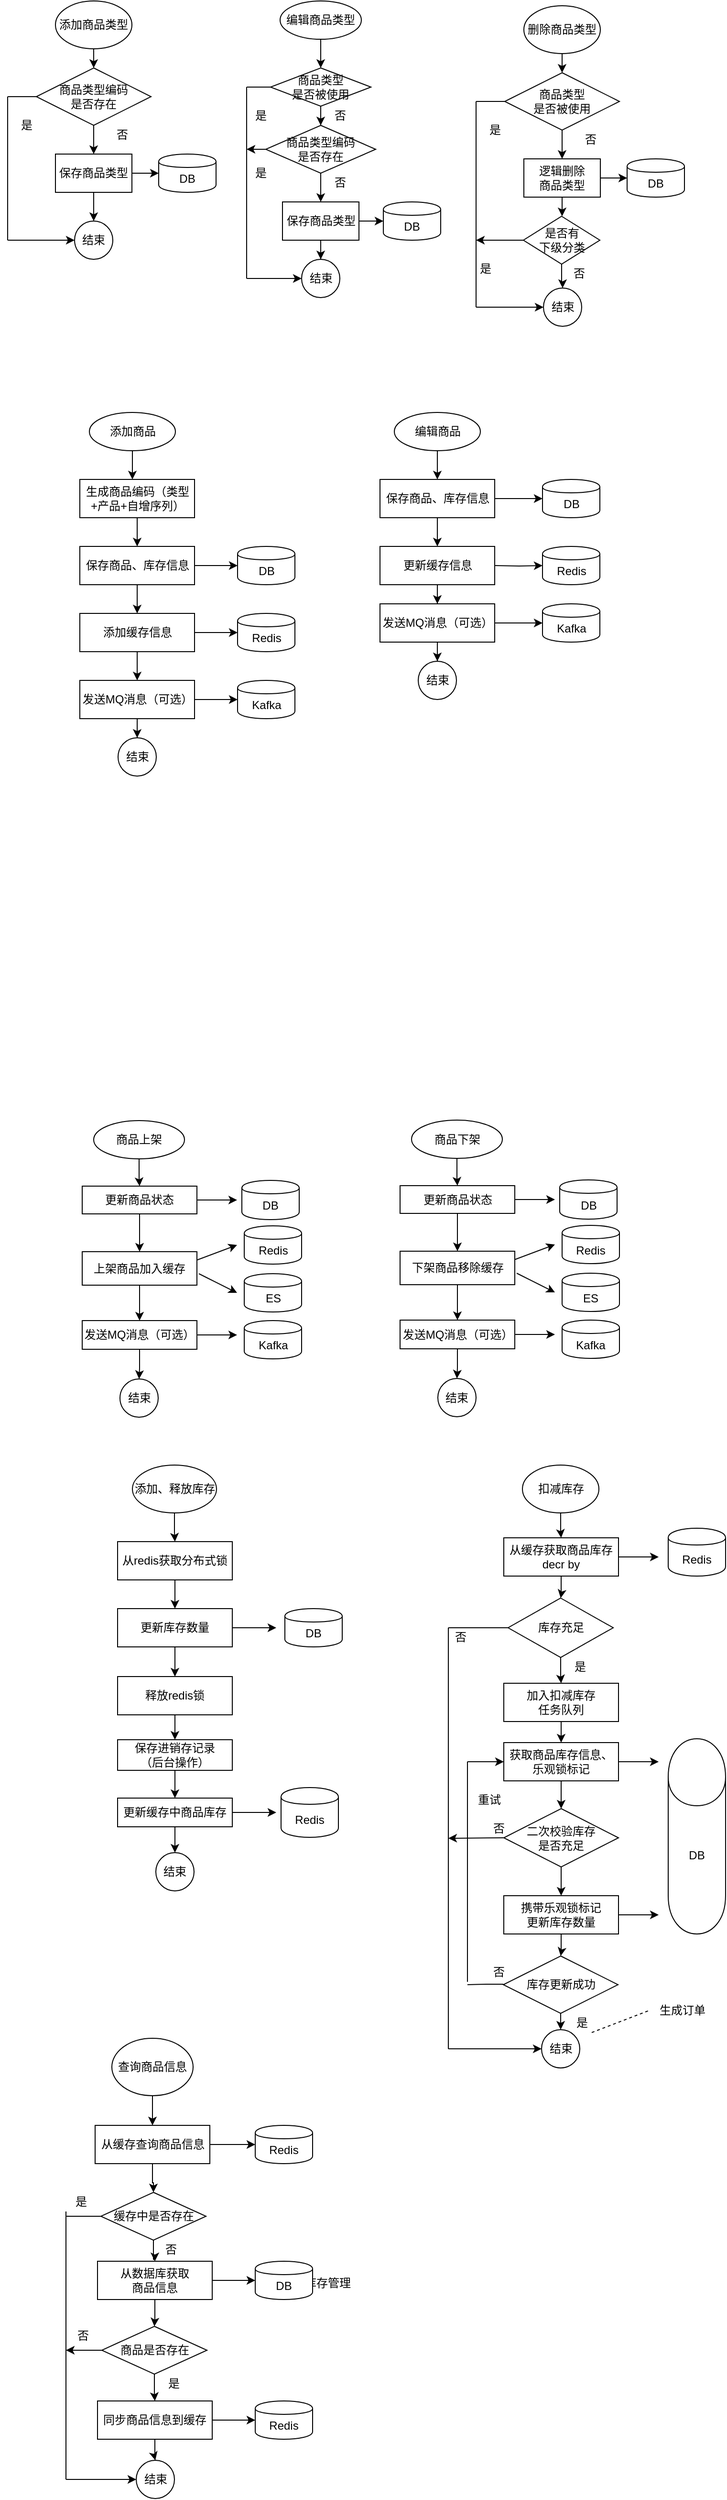 <mxfile version="12.4.3" type="github" pages="1">
  <diagram id="3cYB_InZ-CpuRBHMG3al" name="Page-1">
    <mxGraphModel dx="868" dy="460" grid="1" gridSize="10" guides="1" tooltips="1" connect="1" arrows="1" fold="1" page="1" pageScale="1" pageWidth="827" pageHeight="1169" math="0" shadow="0">
      <root>
        <mxCell id="0"/>
        <mxCell id="1" parent="0"/>
        <mxCell id="PQt3_hAn9UpPP6wbzQMd-11" style="edgeStyle=orthogonalEdgeStyle;rounded=0;orthogonalLoop=1;jettySize=auto;html=1;exitX=0.5;exitY=1;exitDx=0;exitDy=0;entryX=0.5;entryY=0;entryDx=0;entryDy=0;" parent="1" edge="1">
          <mxGeometry relative="1" as="geometry">
            <mxPoint x="150.5" y="500" as="sourcePoint"/>
            <mxPoint x="150.5" y="530" as="targetPoint"/>
          </mxGeometry>
        </mxCell>
        <mxCell id="PQt3_hAn9UpPP6wbzQMd-4" value="添加商品" style="ellipse;whiteSpace=wrap;html=1;" parent="1" vertex="1">
          <mxGeometry x="105.5" y="460" width="90" height="40" as="geometry"/>
        </mxCell>
        <mxCell id="PQt3_hAn9UpPP6wbzQMd-20" style="edgeStyle=orthogonalEdgeStyle;rounded=0;orthogonalLoop=1;jettySize=auto;html=1;entryX=0;entryY=0.5;entryDx=0;entryDy=0;" parent="1" source="PQt3_hAn9UpPP6wbzQMd-7" target="PQt3_hAn9UpPP6wbzQMd-18" edge="1">
          <mxGeometry relative="1" as="geometry"/>
        </mxCell>
        <mxCell id="PQt3_hAn9UpPP6wbzQMd-22" style="edgeStyle=orthogonalEdgeStyle;rounded=0;orthogonalLoop=1;jettySize=auto;html=1;entryX=0.5;entryY=0;entryDx=0;entryDy=0;" parent="1" source="PQt3_hAn9UpPP6wbzQMd-7" target="PQt3_hAn9UpPP6wbzQMd-8" edge="1">
          <mxGeometry relative="1" as="geometry"/>
        </mxCell>
        <mxCell id="PQt3_hAn9UpPP6wbzQMd-7" value="保存商品、库存信息" style="rounded=0;whiteSpace=wrap;html=1;" parent="1" vertex="1">
          <mxGeometry x="95.5" y="600" width="120" height="40" as="geometry"/>
        </mxCell>
        <mxCell id="PQt3_hAn9UpPP6wbzQMd-21" style="edgeStyle=orthogonalEdgeStyle;rounded=0;orthogonalLoop=1;jettySize=auto;html=1;entryX=0;entryY=0.5;entryDx=0;entryDy=0;" parent="1" source="PQt3_hAn9UpPP6wbzQMd-8" target="PQt3_hAn9UpPP6wbzQMd-19" edge="1">
          <mxGeometry relative="1" as="geometry"/>
        </mxCell>
        <mxCell id="PQt3_hAn9UpPP6wbzQMd-150" style="edgeStyle=orthogonalEdgeStyle;rounded=0;orthogonalLoop=1;jettySize=auto;html=1;entryX=0.5;entryY=0;entryDx=0;entryDy=0;" parent="1" source="PQt3_hAn9UpPP6wbzQMd-8" target="PQt3_hAn9UpPP6wbzQMd-147" edge="1">
          <mxGeometry relative="1" as="geometry"/>
        </mxCell>
        <mxCell id="PQt3_hAn9UpPP6wbzQMd-8" value="添加缓存信息" style="rounded=0;whiteSpace=wrap;html=1;" parent="1" vertex="1">
          <mxGeometry x="95.5" y="670" width="120" height="40" as="geometry"/>
        </mxCell>
        <mxCell id="PQt3_hAn9UpPP6wbzQMd-9" value="结束" style="ellipse;whiteSpace=wrap;html=1;aspect=fixed;" parent="1" vertex="1">
          <mxGeometry x="135.5" y="800" width="40" height="40" as="geometry"/>
        </mxCell>
        <mxCell id="PQt3_hAn9UpPP6wbzQMd-18" value="DB" style="shape=cylinder;whiteSpace=wrap;html=1;boundedLbl=1;backgroundOutline=1;" parent="1" vertex="1">
          <mxGeometry x="260.5" y="600" width="60" height="40" as="geometry"/>
        </mxCell>
        <mxCell id="PQt3_hAn9UpPP6wbzQMd-19" value="Redis" style="shape=cylinder;whiteSpace=wrap;html=1;boundedLbl=1;backgroundOutline=1;" parent="1" vertex="1">
          <mxGeometry x="260.5" y="670" width="60" height="40" as="geometry"/>
        </mxCell>
        <mxCell id="PQt3_hAn9UpPP6wbzQMd-38" style="edgeStyle=orthogonalEdgeStyle;rounded=0;orthogonalLoop=1;jettySize=auto;html=1;exitX=0.5;exitY=1;exitDx=0;exitDy=0;entryX=0.5;entryY=0;entryDx=0;entryDy=0;" parent="1" source="PQt3_hAn9UpPP6wbzQMd-24" target="PQt3_hAn9UpPP6wbzQMd-25" edge="1">
          <mxGeometry relative="1" as="geometry"/>
        </mxCell>
        <mxCell id="PQt3_hAn9UpPP6wbzQMd-24" value="添加商品类型" style="ellipse;whiteSpace=wrap;html=1;" parent="1" vertex="1">
          <mxGeometry x="70" y="30" width="80" height="50" as="geometry"/>
        </mxCell>
        <mxCell id="PQt3_hAn9UpPP6wbzQMd-39" style="edgeStyle=orthogonalEdgeStyle;rounded=0;orthogonalLoop=1;jettySize=auto;html=1;entryX=0.5;entryY=0;entryDx=0;entryDy=0;" parent="1" source="PQt3_hAn9UpPP6wbzQMd-25" target="PQt3_hAn9UpPP6wbzQMd-28" edge="1">
          <mxGeometry relative="1" as="geometry"/>
        </mxCell>
        <mxCell id="PQt3_hAn9UpPP6wbzQMd-25" value="商品类型编码&lt;br&gt;是否存在" style="rhombus;whiteSpace=wrap;html=1;" parent="1" vertex="1">
          <mxGeometry x="50" y="100" width="120" height="60" as="geometry"/>
        </mxCell>
        <mxCell id="PQt3_hAn9UpPP6wbzQMd-40" style="edgeStyle=orthogonalEdgeStyle;rounded=0;orthogonalLoop=1;jettySize=auto;html=1;entryX=0.5;entryY=0;entryDx=0;entryDy=0;" parent="1" source="PQt3_hAn9UpPP6wbzQMd-28" target="PQt3_hAn9UpPP6wbzQMd-30" edge="1">
          <mxGeometry relative="1" as="geometry"/>
        </mxCell>
        <mxCell id="PQt3_hAn9UpPP6wbzQMd-50" style="edgeStyle=orthogonalEdgeStyle;rounded=0;orthogonalLoop=1;jettySize=auto;html=1;entryX=0;entryY=0.5;entryDx=0;entryDy=0;" parent="1" source="PQt3_hAn9UpPP6wbzQMd-28" target="PQt3_hAn9UpPP6wbzQMd-29" edge="1">
          <mxGeometry relative="1" as="geometry"/>
        </mxCell>
        <mxCell id="PQt3_hAn9UpPP6wbzQMd-28" value="保存商品类型" style="rounded=0;whiteSpace=wrap;html=1;" parent="1" vertex="1">
          <mxGeometry x="70" y="190" width="80" height="40" as="geometry"/>
        </mxCell>
        <mxCell id="PQt3_hAn9UpPP6wbzQMd-29" value="DB" style="shape=cylinder;whiteSpace=wrap;html=1;boundedLbl=1;backgroundOutline=1;" parent="1" vertex="1">
          <mxGeometry x="178" y="190" width="60" height="40" as="geometry"/>
        </mxCell>
        <mxCell id="PQt3_hAn9UpPP6wbzQMd-30" value="结束" style="ellipse;whiteSpace=wrap;html=1;aspect=fixed;" parent="1" vertex="1">
          <mxGeometry x="90" y="260" width="40" height="40" as="geometry"/>
        </mxCell>
        <mxCell id="PQt3_hAn9UpPP6wbzQMd-58" style="edgeStyle=orthogonalEdgeStyle;rounded=0;orthogonalLoop=1;jettySize=auto;html=1;entryX=0.5;entryY=0;entryDx=0;entryDy=0;" parent="1" source="PQt3_hAn9UpPP6wbzQMd-31" target="PQt3_hAn9UpPP6wbzQMd-32" edge="1">
          <mxGeometry relative="1" as="geometry"/>
        </mxCell>
        <mxCell id="PQt3_hAn9UpPP6wbzQMd-31" value="编辑商品类型" style="ellipse;whiteSpace=wrap;html=1;" parent="1" vertex="1">
          <mxGeometry x="305" y="30" width="85" height="40" as="geometry"/>
        </mxCell>
        <mxCell id="PQt3_hAn9UpPP6wbzQMd-59" style="edgeStyle=orthogonalEdgeStyle;rounded=0;orthogonalLoop=1;jettySize=auto;html=1;" parent="1" source="PQt3_hAn9UpPP6wbzQMd-32" target="PQt3_hAn9UpPP6wbzQMd-51" edge="1">
          <mxGeometry relative="1" as="geometry"/>
        </mxCell>
        <mxCell id="PQt3_hAn9UpPP6wbzQMd-32" value="商品类型&lt;br&gt;是否被使用" style="rhombus;whiteSpace=wrap;html=1;" parent="1" vertex="1">
          <mxGeometry x="295" y="100" width="105" height="40" as="geometry"/>
        </mxCell>
        <mxCell id="PQt3_hAn9UpPP6wbzQMd-42" value="" style="endArrow=none;html=1;" parent="1" edge="1">
          <mxGeometry width="50" height="50" relative="1" as="geometry">
            <mxPoint x="20" y="130" as="sourcePoint"/>
            <mxPoint x="50" y="130" as="targetPoint"/>
          </mxGeometry>
        </mxCell>
        <mxCell id="PQt3_hAn9UpPP6wbzQMd-43" value="" style="endArrow=none;html=1;" parent="1" edge="1">
          <mxGeometry width="50" height="50" relative="1" as="geometry">
            <mxPoint x="20" y="280" as="sourcePoint"/>
            <mxPoint x="20" y="130" as="targetPoint"/>
          </mxGeometry>
        </mxCell>
        <mxCell id="PQt3_hAn9UpPP6wbzQMd-45" value="" style="endArrow=classic;html=1;entryX=0;entryY=0.5;entryDx=0;entryDy=0;" parent="1" target="PQt3_hAn9UpPP6wbzQMd-30" edge="1">
          <mxGeometry width="50" height="50" relative="1" as="geometry">
            <mxPoint x="20" y="280" as="sourcePoint"/>
            <mxPoint x="90" y="290" as="targetPoint"/>
          </mxGeometry>
        </mxCell>
        <mxCell id="PQt3_hAn9UpPP6wbzQMd-48" value="是" style="text;html=1;strokeColor=none;fillColor=none;align=center;verticalAlign=middle;whiteSpace=wrap;rounded=0;" parent="1" vertex="1">
          <mxGeometry x="20" y="150" width="40" height="20" as="geometry"/>
        </mxCell>
        <mxCell id="PQt3_hAn9UpPP6wbzQMd-49" value="否" style="text;html=1;strokeColor=none;fillColor=none;align=center;verticalAlign=middle;whiteSpace=wrap;rounded=0;" parent="1" vertex="1">
          <mxGeometry x="120" y="160" width="40" height="20" as="geometry"/>
        </mxCell>
        <mxCell id="PQt3_hAn9UpPP6wbzQMd-63" style="edgeStyle=orthogonalEdgeStyle;rounded=0;orthogonalLoop=1;jettySize=auto;html=1;entryX=0.5;entryY=0;entryDx=0;entryDy=0;" parent="1" source="PQt3_hAn9UpPP6wbzQMd-51" target="PQt3_hAn9UpPP6wbzQMd-54" edge="1">
          <mxGeometry relative="1" as="geometry"/>
        </mxCell>
        <mxCell id="PQt3_hAn9UpPP6wbzQMd-51" value="商品类型编码&lt;br&gt;是否存在" style="rhombus;whiteSpace=wrap;html=1;" parent="1" vertex="1">
          <mxGeometry x="290" y="160" width="115" height="50" as="geometry"/>
        </mxCell>
        <mxCell id="PQt3_hAn9UpPP6wbzQMd-64" style="edgeStyle=orthogonalEdgeStyle;rounded=0;orthogonalLoop=1;jettySize=auto;html=1;entryX=0;entryY=0.5;entryDx=0;entryDy=0;" parent="1" source="PQt3_hAn9UpPP6wbzQMd-54" target="PQt3_hAn9UpPP6wbzQMd-55" edge="1">
          <mxGeometry relative="1" as="geometry"/>
        </mxCell>
        <mxCell id="PQt3_hAn9UpPP6wbzQMd-65" style="edgeStyle=orthogonalEdgeStyle;rounded=0;orthogonalLoop=1;jettySize=auto;html=1;entryX=0.5;entryY=0;entryDx=0;entryDy=0;" parent="1" source="PQt3_hAn9UpPP6wbzQMd-54" target="PQt3_hAn9UpPP6wbzQMd-56" edge="1">
          <mxGeometry relative="1" as="geometry"/>
        </mxCell>
        <mxCell id="PQt3_hAn9UpPP6wbzQMd-54" value="保存商品类型" style="rounded=0;whiteSpace=wrap;html=1;" parent="1" vertex="1">
          <mxGeometry x="307.5" y="240" width="80" height="40" as="geometry"/>
        </mxCell>
        <mxCell id="PQt3_hAn9UpPP6wbzQMd-55" value="DB" style="shape=cylinder;whiteSpace=wrap;html=1;boundedLbl=1;backgroundOutline=1;" parent="1" vertex="1">
          <mxGeometry x="413" y="240" width="60" height="40" as="geometry"/>
        </mxCell>
        <mxCell id="PQt3_hAn9UpPP6wbzQMd-56" value="结束" style="ellipse;whiteSpace=wrap;html=1;aspect=fixed;" parent="1" vertex="1">
          <mxGeometry x="327.5" y="300" width="40" height="40" as="geometry"/>
        </mxCell>
        <mxCell id="PQt3_hAn9UpPP6wbzQMd-68" value="" style="endArrow=none;html=1;entryX=0;entryY=0.5;entryDx=0;entryDy=0;" parent="1" target="PQt3_hAn9UpPP6wbzQMd-32" edge="1">
          <mxGeometry width="50" height="50" relative="1" as="geometry">
            <mxPoint x="270" y="120" as="sourcePoint"/>
            <mxPoint x="300" y="110" as="targetPoint"/>
          </mxGeometry>
        </mxCell>
        <mxCell id="PQt3_hAn9UpPP6wbzQMd-69" value="" style="endArrow=none;html=1;" parent="1" edge="1">
          <mxGeometry width="50" height="50" relative="1" as="geometry">
            <mxPoint x="270" y="320" as="sourcePoint"/>
            <mxPoint x="270" y="120" as="targetPoint"/>
          </mxGeometry>
        </mxCell>
        <mxCell id="PQt3_hAn9UpPP6wbzQMd-70" value="" style="endArrow=classic;html=1;entryX=0;entryY=0.5;entryDx=0;entryDy=0;" parent="1" target="PQt3_hAn9UpPP6wbzQMd-56" edge="1">
          <mxGeometry width="50" height="50" relative="1" as="geometry">
            <mxPoint x="270" y="320" as="sourcePoint"/>
            <mxPoint x="300" y="350" as="targetPoint"/>
          </mxGeometry>
        </mxCell>
        <mxCell id="PQt3_hAn9UpPP6wbzQMd-71" value="是" style="text;html=1;strokeColor=none;fillColor=none;align=center;verticalAlign=middle;whiteSpace=wrap;rounded=0;" parent="1" vertex="1">
          <mxGeometry x="265" y="140" width="40" height="20" as="geometry"/>
        </mxCell>
        <mxCell id="PQt3_hAn9UpPP6wbzQMd-72" value="" style="endArrow=classic;html=1;exitX=0;exitY=0.5;exitDx=0;exitDy=0;" parent="1" source="PQt3_hAn9UpPP6wbzQMd-51" edge="1">
          <mxGeometry width="50" height="50" relative="1" as="geometry">
            <mxPoint x="210" y="340" as="sourcePoint"/>
            <mxPoint x="270" y="185" as="targetPoint"/>
          </mxGeometry>
        </mxCell>
        <mxCell id="PQt3_hAn9UpPP6wbzQMd-73" value="是" style="text;html=1;strokeColor=none;fillColor=none;align=center;verticalAlign=middle;whiteSpace=wrap;rounded=0;" parent="1" vertex="1">
          <mxGeometry x="265" y="200" width="40" height="20" as="geometry"/>
        </mxCell>
        <mxCell id="PQt3_hAn9UpPP6wbzQMd-74" value="否" style="text;html=1;strokeColor=none;fillColor=none;align=center;verticalAlign=middle;whiteSpace=wrap;rounded=0;" parent="1" vertex="1">
          <mxGeometry x="347.5" y="140" width="40" height="20" as="geometry"/>
        </mxCell>
        <mxCell id="PQt3_hAn9UpPP6wbzQMd-75" value="否" style="text;html=1;strokeColor=none;fillColor=none;align=center;verticalAlign=middle;whiteSpace=wrap;rounded=0;" parent="1" vertex="1">
          <mxGeometry x="347.5" y="210" width="40" height="20" as="geometry"/>
        </mxCell>
        <mxCell id="PQt3_hAn9UpPP6wbzQMd-76" style="edgeStyle=orthogonalEdgeStyle;rounded=0;orthogonalLoop=1;jettySize=auto;html=1;exitX=0.5;exitY=1;exitDx=0;exitDy=0;entryX=0.5;entryY=0;entryDx=0;entryDy=0;" parent="1" source="PQt3_hAn9UpPP6wbzQMd-77" target="PQt3_hAn9UpPP6wbzQMd-79" edge="1">
          <mxGeometry relative="1" as="geometry"/>
        </mxCell>
        <mxCell id="PQt3_hAn9UpPP6wbzQMd-77" value="删除商品类型" style="ellipse;whiteSpace=wrap;html=1;" parent="1" vertex="1">
          <mxGeometry x="560" y="35" width="80" height="50" as="geometry"/>
        </mxCell>
        <mxCell id="PQt3_hAn9UpPP6wbzQMd-78" style="edgeStyle=orthogonalEdgeStyle;rounded=0;orthogonalLoop=1;jettySize=auto;html=1;entryX=0.5;entryY=0;entryDx=0;entryDy=0;" parent="1" source="PQt3_hAn9UpPP6wbzQMd-79" target="PQt3_hAn9UpPP6wbzQMd-82" edge="1">
          <mxGeometry relative="1" as="geometry"/>
        </mxCell>
        <mxCell id="PQt3_hAn9UpPP6wbzQMd-79" value="商品类型&lt;br&gt;是否被使用" style="rhombus;whiteSpace=wrap;html=1;" parent="1" vertex="1">
          <mxGeometry x="540" y="105" width="120" height="60" as="geometry"/>
        </mxCell>
        <mxCell id="PQt3_hAn9UpPP6wbzQMd-81" style="edgeStyle=orthogonalEdgeStyle;rounded=0;orthogonalLoop=1;jettySize=auto;html=1;entryX=0;entryY=0.5;entryDx=0;entryDy=0;" parent="1" source="PQt3_hAn9UpPP6wbzQMd-82" target="PQt3_hAn9UpPP6wbzQMd-83" edge="1">
          <mxGeometry relative="1" as="geometry"/>
        </mxCell>
        <mxCell id="ieRYBS59yE_3dTGV9-qu-7" style="edgeStyle=orthogonalEdgeStyle;rounded=0;orthogonalLoop=1;jettySize=auto;html=1;entryX=0.5;entryY=0;entryDx=0;entryDy=0;" edge="1" parent="1" source="PQt3_hAn9UpPP6wbzQMd-82" target="ieRYBS59yE_3dTGV9-qu-1">
          <mxGeometry relative="1" as="geometry"/>
        </mxCell>
        <mxCell id="PQt3_hAn9UpPP6wbzQMd-82" value="逻辑删除&lt;br&gt;商品类型" style="rounded=0;whiteSpace=wrap;html=1;" parent="1" vertex="1">
          <mxGeometry x="560" y="195" width="80" height="40" as="geometry"/>
        </mxCell>
        <mxCell id="PQt3_hAn9UpPP6wbzQMd-83" value="DB" style="shape=cylinder;whiteSpace=wrap;html=1;boundedLbl=1;backgroundOutline=1;" parent="1" vertex="1">
          <mxGeometry x="668" y="195" width="60" height="40" as="geometry"/>
        </mxCell>
        <mxCell id="PQt3_hAn9UpPP6wbzQMd-84" value="结束" style="ellipse;whiteSpace=wrap;html=1;aspect=fixed;" parent="1" vertex="1">
          <mxGeometry x="580.5" y="330" width="40" height="40" as="geometry"/>
        </mxCell>
        <mxCell id="PQt3_hAn9UpPP6wbzQMd-85" value="" style="endArrow=none;html=1;" parent="1" edge="1">
          <mxGeometry width="50" height="50" relative="1" as="geometry">
            <mxPoint x="510" y="135" as="sourcePoint"/>
            <mxPoint x="540" y="135" as="targetPoint"/>
          </mxGeometry>
        </mxCell>
        <mxCell id="PQt3_hAn9UpPP6wbzQMd-86" value="" style="endArrow=none;html=1;" parent="1" edge="1">
          <mxGeometry width="50" height="50" relative="1" as="geometry">
            <mxPoint x="510" y="350" as="sourcePoint"/>
            <mxPoint x="510" y="135" as="targetPoint"/>
          </mxGeometry>
        </mxCell>
        <mxCell id="PQt3_hAn9UpPP6wbzQMd-87" value="" style="endArrow=classic;html=1;entryX=0;entryY=0.5;entryDx=0;entryDy=0;" parent="1" target="PQt3_hAn9UpPP6wbzQMd-84" edge="1">
          <mxGeometry width="50" height="50" relative="1" as="geometry">
            <mxPoint x="510" y="350" as="sourcePoint"/>
            <mxPoint x="580" y="295" as="targetPoint"/>
          </mxGeometry>
        </mxCell>
        <mxCell id="PQt3_hAn9UpPP6wbzQMd-88" value="是" style="text;html=1;strokeColor=none;fillColor=none;align=center;verticalAlign=middle;whiteSpace=wrap;rounded=0;" parent="1" vertex="1">
          <mxGeometry x="510" y="155" width="40" height="20" as="geometry"/>
        </mxCell>
        <mxCell id="PQt3_hAn9UpPP6wbzQMd-89" value="否" style="text;html=1;strokeColor=none;fillColor=none;align=center;verticalAlign=middle;whiteSpace=wrap;rounded=0;" parent="1" vertex="1">
          <mxGeometry x="610" y="165" width="40" height="20" as="geometry"/>
        </mxCell>
        <mxCell id="ieRYBS59yE_3dTGV9-qu-11" style="edgeStyle=orthogonalEdgeStyle;rounded=0;orthogonalLoop=1;jettySize=auto;html=1;entryX=0.5;entryY=0;entryDx=0;entryDy=0;" edge="1" parent="1" source="PQt3_hAn9UpPP6wbzQMd-112" target="PQt3_hAn9UpPP6wbzQMd-132">
          <mxGeometry relative="1" as="geometry"/>
        </mxCell>
        <mxCell id="PQt3_hAn9UpPP6wbzQMd-112" value="编辑商品" style="ellipse;whiteSpace=wrap;html=1;" parent="1" vertex="1">
          <mxGeometry x="424.5" y="460" width="90" height="40" as="geometry"/>
        </mxCell>
        <mxCell id="PQt3_hAn9UpPP6wbzQMd-121" style="edgeStyle=orthogonalEdgeStyle;rounded=0;orthogonalLoop=1;jettySize=auto;html=1;entryX=0;entryY=0.5;entryDx=0;entryDy=0;" parent="1" target="PQt3_hAn9UpPP6wbzQMd-126" edge="1">
          <mxGeometry relative="1" as="geometry">
            <mxPoint x="529.5" y="620" as="sourcePoint"/>
          </mxGeometry>
        </mxCell>
        <mxCell id="PQt3_hAn9UpPP6wbzQMd-124" value="结束" style="ellipse;whiteSpace=wrap;html=1;aspect=fixed;" parent="1" vertex="1">
          <mxGeometry x="449.5" y="720" width="40" height="40" as="geometry"/>
        </mxCell>
        <mxCell id="PQt3_hAn9UpPP6wbzQMd-125" value="DB" style="shape=cylinder;whiteSpace=wrap;html=1;boundedLbl=1;backgroundOutline=1;" parent="1" vertex="1">
          <mxGeometry x="579.5" y="530" width="60" height="40" as="geometry"/>
        </mxCell>
        <mxCell id="PQt3_hAn9UpPP6wbzQMd-126" value="Redis" style="shape=cylinder;whiteSpace=wrap;html=1;boundedLbl=1;backgroundOutline=1;" parent="1" vertex="1">
          <mxGeometry x="579.5" y="600" width="60" height="40" as="geometry"/>
        </mxCell>
        <mxCell id="PQt3_hAn9UpPP6wbzQMd-138" style="edgeStyle=orthogonalEdgeStyle;rounded=0;orthogonalLoop=1;jettySize=auto;html=1;entryX=0.5;entryY=0;entryDx=0;entryDy=0;" parent="1" source="PQt3_hAn9UpPP6wbzQMd-132" target="PQt3_hAn9UpPP6wbzQMd-133" edge="1">
          <mxGeometry relative="1" as="geometry"/>
        </mxCell>
        <mxCell id="PQt3_hAn9UpPP6wbzQMd-139" style="edgeStyle=orthogonalEdgeStyle;rounded=0;orthogonalLoop=1;jettySize=auto;html=1;entryX=0;entryY=0.5;entryDx=0;entryDy=0;" parent="1" source="PQt3_hAn9UpPP6wbzQMd-132" target="PQt3_hAn9UpPP6wbzQMd-125" edge="1">
          <mxGeometry relative="1" as="geometry"/>
        </mxCell>
        <mxCell id="PQt3_hAn9UpPP6wbzQMd-132" value="保存商品、库存信息" style="rounded=0;whiteSpace=wrap;html=1;" parent="1" vertex="1">
          <mxGeometry x="409.5" y="530" width="120" height="40" as="geometry"/>
        </mxCell>
        <mxCell id="PQt3_hAn9UpPP6wbzQMd-158" style="edgeStyle=orthogonalEdgeStyle;rounded=0;orthogonalLoop=1;jettySize=auto;html=1;entryX=0.5;entryY=0;entryDx=0;entryDy=0;" parent="1" source="PQt3_hAn9UpPP6wbzQMd-133" target="PQt3_hAn9UpPP6wbzQMd-155" edge="1">
          <mxGeometry relative="1" as="geometry"/>
        </mxCell>
        <mxCell id="PQt3_hAn9UpPP6wbzQMd-133" value="更新缓存信息" style="rounded=0;whiteSpace=wrap;html=1;" parent="1" vertex="1">
          <mxGeometry x="409.5" y="600" width="120" height="40" as="geometry"/>
        </mxCell>
        <mxCell id="PQt3_hAn9UpPP6wbzQMd-149" style="edgeStyle=orthogonalEdgeStyle;rounded=0;orthogonalLoop=1;jettySize=auto;html=1;exitX=1;exitY=0.5;exitDx=0;exitDy=0;entryX=0;entryY=0.5;entryDx=0;entryDy=0;" parent="1" source="PQt3_hAn9UpPP6wbzQMd-147" target="PQt3_hAn9UpPP6wbzQMd-148" edge="1">
          <mxGeometry relative="1" as="geometry"/>
        </mxCell>
        <mxCell id="PQt3_hAn9UpPP6wbzQMd-154" style="edgeStyle=orthogonalEdgeStyle;rounded=0;orthogonalLoop=1;jettySize=auto;html=1;entryX=0.5;entryY=0;entryDx=0;entryDy=0;" parent="1" source="PQt3_hAn9UpPP6wbzQMd-147" target="PQt3_hAn9UpPP6wbzQMd-9" edge="1">
          <mxGeometry relative="1" as="geometry"/>
        </mxCell>
        <mxCell id="PQt3_hAn9UpPP6wbzQMd-147" value="发送MQ消息（可选）" style="rounded=0;whiteSpace=wrap;html=1;" parent="1" vertex="1">
          <mxGeometry x="95.5" y="740" width="120" height="40" as="geometry"/>
        </mxCell>
        <mxCell id="PQt3_hAn9UpPP6wbzQMd-148" value="Kafka" style="shape=cylinder;whiteSpace=wrap;html=1;boundedLbl=1;backgroundOutline=1;" parent="1" vertex="1">
          <mxGeometry x="260.5" y="740" width="60" height="40" as="geometry"/>
        </mxCell>
        <mxCell id="PQt3_hAn9UpPP6wbzQMd-157" style="edgeStyle=orthogonalEdgeStyle;rounded=0;orthogonalLoop=1;jettySize=auto;html=1;entryX=0;entryY=0.5;entryDx=0;entryDy=0;" parent="1" source="PQt3_hAn9UpPP6wbzQMd-155" target="PQt3_hAn9UpPP6wbzQMd-156" edge="1">
          <mxGeometry relative="1" as="geometry"/>
        </mxCell>
        <mxCell id="PQt3_hAn9UpPP6wbzQMd-159" style="edgeStyle=orthogonalEdgeStyle;rounded=0;orthogonalLoop=1;jettySize=auto;html=1;entryX=0.5;entryY=0;entryDx=0;entryDy=0;" parent="1" source="PQt3_hAn9UpPP6wbzQMd-155" target="PQt3_hAn9UpPP6wbzQMd-124" edge="1">
          <mxGeometry relative="1" as="geometry"/>
        </mxCell>
        <mxCell id="PQt3_hAn9UpPP6wbzQMd-155" value="发送MQ消息（可选）" style="rounded=0;whiteSpace=wrap;html=1;" parent="1" vertex="1">
          <mxGeometry x="409.5" y="660" width="120" height="40" as="geometry"/>
        </mxCell>
        <mxCell id="PQt3_hAn9UpPP6wbzQMd-156" value="Kafka" style="shape=cylinder;whiteSpace=wrap;html=1;boundedLbl=1;backgroundOutline=1;" parent="1" vertex="1">
          <mxGeometry x="579.5" y="660" width="60" height="40" as="geometry"/>
        </mxCell>
        <mxCell id="ieRYBS59yE_3dTGV9-qu-15" style="edgeStyle=orthogonalEdgeStyle;rounded=0;orthogonalLoop=1;jettySize=auto;html=1;entryX=0.5;entryY=0;entryDx=0;entryDy=0;" edge="1" parent="1" source="PQt3_hAn9UpPP6wbzQMd-161" target="ieRYBS59yE_3dTGV9-qu-12">
          <mxGeometry relative="1" as="geometry"/>
        </mxCell>
        <mxCell id="PQt3_hAn9UpPP6wbzQMd-161" value="商品上架" style="ellipse;whiteSpace=wrap;html=1;" parent="1" vertex="1">
          <mxGeometry x="110" y="1200" width="95" height="40" as="geometry"/>
        </mxCell>
        <mxCell id="PQt3_hAn9UpPP6wbzQMd-165" value="DB" style="shape=cylinder;whiteSpace=wrap;html=1;boundedLbl=1;backgroundOutline=1;" parent="1" vertex="1">
          <mxGeometry x="265" y="1262.5" width="60" height="41" as="geometry"/>
        </mxCell>
        <mxCell id="PQt3_hAn9UpPP6wbzQMd-166" value="结束" style="ellipse;whiteSpace=wrap;html=1;aspect=fixed;" parent="1" vertex="1">
          <mxGeometry x="137.5" y="1470" width="40" height="40" as="geometry"/>
        </mxCell>
        <mxCell id="ieRYBS59yE_3dTGV9-qu-17" style="edgeStyle=orthogonalEdgeStyle;rounded=0;orthogonalLoop=1;jettySize=auto;html=1;entryX=0.5;entryY=0;entryDx=0;entryDy=0;" edge="1" parent="1" source="PQt3_hAn9UpPP6wbzQMd-200" target="PQt3_hAn9UpPP6wbzQMd-201">
          <mxGeometry relative="1" as="geometry"/>
        </mxCell>
        <mxCell id="PQt3_hAn9UpPP6wbzQMd-200" value="上架商品加入缓存" style="rounded=0;whiteSpace=wrap;html=1;" parent="1" vertex="1">
          <mxGeometry x="98" y="1337" width="120" height="35" as="geometry"/>
        </mxCell>
        <mxCell id="ieRYBS59yE_3dTGV9-qu-18" style="edgeStyle=orthogonalEdgeStyle;rounded=0;orthogonalLoop=1;jettySize=auto;html=1;entryX=0.5;entryY=0;entryDx=0;entryDy=0;" edge="1" parent="1" source="PQt3_hAn9UpPP6wbzQMd-201" target="PQt3_hAn9UpPP6wbzQMd-166">
          <mxGeometry relative="1" as="geometry"/>
        </mxCell>
        <mxCell id="ieRYBS59yE_3dTGV9-qu-20" style="edgeStyle=orthogonalEdgeStyle;rounded=0;orthogonalLoop=1;jettySize=auto;html=1;" edge="1" parent="1" source="PQt3_hAn9UpPP6wbzQMd-201">
          <mxGeometry relative="1" as="geometry">
            <mxPoint x="260" y="1424" as="targetPoint"/>
          </mxGeometry>
        </mxCell>
        <mxCell id="PQt3_hAn9UpPP6wbzQMd-201" value="发送MQ消息（可选）" style="rounded=0;whiteSpace=wrap;html=1;" parent="1" vertex="1">
          <mxGeometry x="98" y="1409" width="120" height="30" as="geometry"/>
        </mxCell>
        <mxCell id="PQt3_hAn9UpPP6wbzQMd-203" value="Redis" style="shape=cylinder;whiteSpace=wrap;html=1;boundedLbl=1;backgroundOutline=1;" parent="1" vertex="1">
          <mxGeometry x="267.5" y="1310" width="60" height="40" as="geometry"/>
        </mxCell>
        <mxCell id="PQt3_hAn9UpPP6wbzQMd-204" value="Kafka" style="shape=cylinder;whiteSpace=wrap;html=1;boundedLbl=1;backgroundOutline=1;" parent="1" vertex="1">
          <mxGeometry x="267.5" y="1409" width="60" height="40" as="geometry"/>
        </mxCell>
        <mxCell id="PQt3_hAn9UpPP6wbzQMd-279" style="edgeStyle=orthogonalEdgeStyle;rounded=0;orthogonalLoop=1;jettySize=auto;html=1;entryX=0.5;entryY=0;entryDx=0;entryDy=0;" parent="1" source="PQt3_hAn9UpPP6wbzQMd-273" target="PQt3_hAn9UpPP6wbzQMd-274" edge="1">
          <mxGeometry relative="1" as="geometry"/>
        </mxCell>
        <mxCell id="PQt3_hAn9UpPP6wbzQMd-273" value="添加、释放库存" style="ellipse;whiteSpace=wrap;html=1;" parent="1" vertex="1">
          <mxGeometry x="150.5" y="1560" width="88" height="50" as="geometry"/>
        </mxCell>
        <mxCell id="PQt3_hAn9UpPP6wbzQMd-280" style="edgeStyle=orthogonalEdgeStyle;rounded=0;orthogonalLoop=1;jettySize=auto;html=1;entryX=0.5;entryY=0;entryDx=0;entryDy=0;" parent="1" source="PQt3_hAn9UpPP6wbzQMd-274" target="PQt3_hAn9UpPP6wbzQMd-275" edge="1">
          <mxGeometry relative="1" as="geometry"/>
        </mxCell>
        <mxCell id="PQt3_hAn9UpPP6wbzQMd-274" value="从redis获取分布式锁" style="rounded=0;whiteSpace=wrap;html=1;" parent="1" vertex="1">
          <mxGeometry x="135" y="1640" width="120" height="40" as="geometry"/>
        </mxCell>
        <mxCell id="PQt3_hAn9UpPP6wbzQMd-293" style="edgeStyle=orthogonalEdgeStyle;rounded=0;orthogonalLoop=1;jettySize=auto;html=1;" parent="1" source="PQt3_hAn9UpPP6wbzQMd-275" edge="1">
          <mxGeometry relative="1" as="geometry">
            <mxPoint x="301" y="1730" as="targetPoint"/>
          </mxGeometry>
        </mxCell>
        <mxCell id="ieRYBS59yE_3dTGV9-qu-47" style="edgeStyle=orthogonalEdgeStyle;rounded=0;orthogonalLoop=1;jettySize=auto;html=1;entryX=0.5;entryY=0;entryDx=0;entryDy=0;" edge="1" parent="1" source="PQt3_hAn9UpPP6wbzQMd-275" target="ieRYBS59yE_3dTGV9-qu-46">
          <mxGeometry relative="1" as="geometry"/>
        </mxCell>
        <mxCell id="PQt3_hAn9UpPP6wbzQMd-275" value="更新库存数量" style="rounded=0;whiteSpace=wrap;html=1;" parent="1" vertex="1">
          <mxGeometry x="135" y="1710" width="120" height="40" as="geometry"/>
        </mxCell>
        <mxCell id="PQt3_hAn9UpPP6wbzQMd-283" style="edgeStyle=orthogonalEdgeStyle;rounded=0;orthogonalLoop=1;jettySize=auto;html=1;entryX=0.5;entryY=0;entryDx=0;entryDy=0;" parent="1" source="PQt3_hAn9UpPP6wbzQMd-277" target="PQt3_hAn9UpPP6wbzQMd-278" edge="1">
          <mxGeometry relative="1" as="geometry"/>
        </mxCell>
        <mxCell id="PQt3_hAn9UpPP6wbzQMd-294" style="edgeStyle=orthogonalEdgeStyle;rounded=0;orthogonalLoop=1;jettySize=auto;html=1;" parent="1" source="PQt3_hAn9UpPP6wbzQMd-277" edge="1">
          <mxGeometry relative="1" as="geometry">
            <mxPoint x="301" y="1923" as="targetPoint"/>
          </mxGeometry>
        </mxCell>
        <mxCell id="PQt3_hAn9UpPP6wbzQMd-277" value="更新缓存中商品库存" style="rounded=0;whiteSpace=wrap;html=1;" parent="1" vertex="1">
          <mxGeometry x="135" y="1908" width="120" height="30" as="geometry"/>
        </mxCell>
        <mxCell id="PQt3_hAn9UpPP6wbzQMd-278" value="结束" style="ellipse;whiteSpace=wrap;html=1;aspect=fixed;" parent="1" vertex="1">
          <mxGeometry x="175" y="1965" width="40" height="40" as="geometry"/>
        </mxCell>
        <mxCell id="PQt3_hAn9UpPP6wbzQMd-284" value="DB" style="shape=cylinder;whiteSpace=wrap;html=1;boundedLbl=1;backgroundOutline=1;" parent="1" vertex="1">
          <mxGeometry x="310" y="1710" width="60" height="40" as="geometry"/>
        </mxCell>
        <mxCell id="PQt3_hAn9UpPP6wbzQMd-285" value="Redis" style="shape=cylinder;whiteSpace=wrap;html=1;boundedLbl=1;backgroundOutline=1;" parent="1" vertex="1">
          <mxGeometry x="306" y="1897" width="60" height="52" as="geometry"/>
        </mxCell>
        <mxCell id="PQt3_hAn9UpPP6wbzQMd-305" style="edgeStyle=orthogonalEdgeStyle;rounded=0;orthogonalLoop=1;jettySize=auto;html=1;entryX=0.5;entryY=0;entryDx=0;entryDy=0;" parent="1" source="PQt3_hAn9UpPP6wbzQMd-295" target="PQt3_hAn9UpPP6wbzQMd-300" edge="1">
          <mxGeometry relative="1" as="geometry"/>
        </mxCell>
        <mxCell id="PQt3_hAn9UpPP6wbzQMd-295" value="扣减库存" style="ellipse;whiteSpace=wrap;html=1;" parent="1" vertex="1">
          <mxGeometry x="558.5" y="1560" width="80" height="50" as="geometry"/>
        </mxCell>
        <mxCell id="PQt3_hAn9UpPP6wbzQMd-299" style="edgeStyle=orthogonalEdgeStyle;rounded=0;orthogonalLoop=1;jettySize=auto;html=1;" parent="1" source="PQt3_hAn9UpPP6wbzQMd-297" target="PQt3_hAn9UpPP6wbzQMd-277" edge="1">
          <mxGeometry relative="1" as="geometry"/>
        </mxCell>
        <mxCell id="PQt3_hAn9UpPP6wbzQMd-297" value="保存进销存记录&lt;br&gt;（后台操作）" style="rounded=0;whiteSpace=wrap;html=1;" parent="1" vertex="1">
          <mxGeometry x="135" y="1847" width="120" height="32" as="geometry"/>
        </mxCell>
        <mxCell id="PQt3_hAn9UpPP6wbzQMd-306" style="edgeStyle=orthogonalEdgeStyle;rounded=0;orthogonalLoop=1;jettySize=auto;html=1;entryX=0.5;entryY=0;entryDx=0;entryDy=0;" parent="1" source="PQt3_hAn9UpPP6wbzQMd-300" target="PQt3_hAn9UpPP6wbzQMd-301" edge="1">
          <mxGeometry relative="1" as="geometry"/>
        </mxCell>
        <mxCell id="PQt3_hAn9UpPP6wbzQMd-331" style="edgeStyle=orthogonalEdgeStyle;rounded=0;orthogonalLoop=1;jettySize=auto;html=1;" parent="1" source="PQt3_hAn9UpPP6wbzQMd-300" edge="1">
          <mxGeometry relative="1" as="geometry">
            <mxPoint x="701" y="1656" as="targetPoint"/>
          </mxGeometry>
        </mxCell>
        <mxCell id="PQt3_hAn9UpPP6wbzQMd-300" value="从缓存获取商品库存&lt;br&gt;decr by" style="rounded=0;whiteSpace=wrap;html=1;" parent="1" vertex="1">
          <mxGeometry x="539" y="1636" width="120" height="40" as="geometry"/>
        </mxCell>
        <mxCell id="PQt3_hAn9UpPP6wbzQMd-307" style="edgeStyle=orthogonalEdgeStyle;rounded=0;orthogonalLoop=1;jettySize=auto;html=1;entryX=0.5;entryY=0;entryDx=0;entryDy=0;" parent="1" source="PQt3_hAn9UpPP6wbzQMd-301" target="PQt3_hAn9UpPP6wbzQMd-302" edge="1">
          <mxGeometry relative="1" as="geometry"/>
        </mxCell>
        <mxCell id="PQt3_hAn9UpPP6wbzQMd-301" value="库存充足" style="rhombus;whiteSpace=wrap;html=1;" parent="1" vertex="1">
          <mxGeometry x="543.5" y="1699" width="110" height="62" as="geometry"/>
        </mxCell>
        <mxCell id="PQt3_hAn9UpPP6wbzQMd-308" style="edgeStyle=orthogonalEdgeStyle;rounded=0;orthogonalLoop=1;jettySize=auto;html=1;entryX=0.5;entryY=0;entryDx=0;entryDy=0;" parent="1" source="PQt3_hAn9UpPP6wbzQMd-302" target="PQt3_hAn9UpPP6wbzQMd-303" edge="1">
          <mxGeometry relative="1" as="geometry"/>
        </mxCell>
        <mxCell id="PQt3_hAn9UpPP6wbzQMd-302" value="加入扣减库存&lt;br&gt;任务队列" style="rounded=0;whiteSpace=wrap;html=1;" parent="1" vertex="1">
          <mxGeometry x="539" y="1788" width="120" height="40" as="geometry"/>
        </mxCell>
        <mxCell id="PQt3_hAn9UpPP6wbzQMd-329" style="edgeStyle=orthogonalEdgeStyle;rounded=0;orthogonalLoop=1;jettySize=auto;html=1;" parent="1" source="PQt3_hAn9UpPP6wbzQMd-303" edge="1">
          <mxGeometry relative="1" as="geometry">
            <mxPoint x="701" y="1870" as="targetPoint"/>
          </mxGeometry>
        </mxCell>
        <mxCell id="PQt3_hAn9UpPP6wbzQMd-335" style="edgeStyle=orthogonalEdgeStyle;rounded=0;orthogonalLoop=1;jettySize=auto;html=1;entryX=0.5;entryY=0;entryDx=0;entryDy=0;" parent="1" source="PQt3_hAn9UpPP6wbzQMd-303" target="PQt3_hAn9UpPP6wbzQMd-334" edge="1">
          <mxGeometry relative="1" as="geometry"/>
        </mxCell>
        <mxCell id="PQt3_hAn9UpPP6wbzQMd-303" value="获取商品库存信息、&lt;br&gt;乐观锁标记" style="rounded=0;whiteSpace=wrap;html=1;" parent="1" vertex="1">
          <mxGeometry x="539" y="1850" width="120" height="40" as="geometry"/>
        </mxCell>
        <mxCell id="PQt3_hAn9UpPP6wbzQMd-318" style="edgeStyle=orthogonalEdgeStyle;rounded=0;orthogonalLoop=1;jettySize=auto;html=1;entryX=0.5;entryY=0;entryDx=0;entryDy=0;" parent="1" source="PQt3_hAn9UpPP6wbzQMd-304" target="PQt3_hAn9UpPP6wbzQMd-317" edge="1">
          <mxGeometry relative="1" as="geometry"/>
        </mxCell>
        <mxCell id="PQt3_hAn9UpPP6wbzQMd-330" style="edgeStyle=orthogonalEdgeStyle;rounded=0;orthogonalLoop=1;jettySize=auto;html=1;" parent="1" source="PQt3_hAn9UpPP6wbzQMd-304" edge="1">
          <mxGeometry relative="1" as="geometry">
            <mxPoint x="701" y="2030" as="targetPoint"/>
          </mxGeometry>
        </mxCell>
        <mxCell id="PQt3_hAn9UpPP6wbzQMd-304" value="携带乐观锁标记&lt;br&gt;更新库存数量" style="rounded=0;whiteSpace=wrap;html=1;" parent="1" vertex="1">
          <mxGeometry x="539" y="2010" width="120" height="40" as="geometry"/>
        </mxCell>
        <mxCell id="PQt3_hAn9UpPP6wbzQMd-310" value="" style="endArrow=none;html=1;entryX=0;entryY=0.5;entryDx=0;entryDy=0;" parent="1" target="PQt3_hAn9UpPP6wbzQMd-301" edge="1">
          <mxGeometry width="50" height="50" relative="1" as="geometry">
            <mxPoint x="481" y="1730" as="sourcePoint"/>
            <mxPoint x="511" y="1710" as="targetPoint"/>
          </mxGeometry>
        </mxCell>
        <mxCell id="PQt3_hAn9UpPP6wbzQMd-311" value="结束" style="ellipse;whiteSpace=wrap;html=1;aspect=fixed;" parent="1" vertex="1">
          <mxGeometry x="578.5" y="2150" width="40" height="40" as="geometry"/>
        </mxCell>
        <mxCell id="PQt3_hAn9UpPP6wbzQMd-313" value="" style="endArrow=none;html=1;" parent="1" edge="1">
          <mxGeometry width="50" height="50" relative="1" as="geometry">
            <mxPoint x="481" y="2170" as="sourcePoint"/>
            <mxPoint x="481" y="1730" as="targetPoint"/>
          </mxGeometry>
        </mxCell>
        <mxCell id="PQt3_hAn9UpPP6wbzQMd-314" value="" style="endArrow=classic;html=1;entryX=0;entryY=0.5;entryDx=0;entryDy=0;" parent="1" target="PQt3_hAn9UpPP6wbzQMd-311" edge="1">
          <mxGeometry width="50" height="50" relative="1" as="geometry">
            <mxPoint x="481" y="2170" as="sourcePoint"/>
            <mxPoint x="541" y="2130" as="targetPoint"/>
          </mxGeometry>
        </mxCell>
        <mxCell id="PQt3_hAn9UpPP6wbzQMd-315" value="否" style="text;html=1;strokeColor=none;fillColor=none;align=center;verticalAlign=middle;whiteSpace=wrap;rounded=0;" parent="1" vertex="1">
          <mxGeometry x="474" y="1730" width="40" height="20" as="geometry"/>
        </mxCell>
        <mxCell id="PQt3_hAn9UpPP6wbzQMd-316" value="是" style="text;html=1;strokeColor=none;fillColor=none;align=center;verticalAlign=middle;whiteSpace=wrap;rounded=0;" parent="1" vertex="1">
          <mxGeometry x="598.5" y="1761" width="40" height="20" as="geometry"/>
        </mxCell>
        <mxCell id="PQt3_hAn9UpPP6wbzQMd-319" style="edgeStyle=orthogonalEdgeStyle;rounded=0;orthogonalLoop=1;jettySize=auto;html=1;exitX=0.5;exitY=1;exitDx=0;exitDy=0;entryX=0.5;entryY=0;entryDx=0;entryDy=0;" parent="1" source="PQt3_hAn9UpPP6wbzQMd-317" target="PQt3_hAn9UpPP6wbzQMd-311" edge="1">
          <mxGeometry relative="1" as="geometry"/>
        </mxCell>
        <mxCell id="PQt3_hAn9UpPP6wbzQMd-317" value="库存更新成功" style="rhombus;whiteSpace=wrap;html=1;" parent="1" vertex="1">
          <mxGeometry x="538.5" y="2073" width="120" height="60" as="geometry"/>
        </mxCell>
        <mxCell id="PQt3_hAn9UpPP6wbzQMd-320" value="Redis" style="shape=cylinder;whiteSpace=wrap;html=1;boundedLbl=1;backgroundOutline=1;" parent="1" vertex="1">
          <mxGeometry x="711" y="1626" width="60" height="50" as="geometry"/>
        </mxCell>
        <mxCell id="PQt3_hAn9UpPP6wbzQMd-321" value="DB" style="shape=cylinder;whiteSpace=wrap;html=1;boundedLbl=1;backgroundOutline=1;" parent="1" vertex="1">
          <mxGeometry x="711" y="1846" width="60" height="204" as="geometry"/>
        </mxCell>
        <mxCell id="PQt3_hAn9UpPP6wbzQMd-322" value="" style="endArrow=none;html=1;" parent="1" edge="1">
          <mxGeometry width="50" height="50" relative="1" as="geometry">
            <mxPoint x="501" y="2103" as="sourcePoint"/>
            <mxPoint x="538.5" y="2102.5" as="targetPoint"/>
            <Array as="points">
              <mxPoint x="518.5" y="2102.5"/>
            </Array>
          </mxGeometry>
        </mxCell>
        <mxCell id="PQt3_hAn9UpPP6wbzQMd-324" value="" style="endArrow=classic;html=1;entryX=0;entryY=0.5;entryDx=0;entryDy=0;" parent="1" target="PQt3_hAn9UpPP6wbzQMd-303" edge="1">
          <mxGeometry width="50" height="50" relative="1" as="geometry">
            <mxPoint x="501" y="1870" as="sourcePoint"/>
            <mxPoint x="521" y="2180" as="targetPoint"/>
          </mxGeometry>
        </mxCell>
        <mxCell id="PQt3_hAn9UpPP6wbzQMd-325" value="否" style="text;html=1;strokeColor=none;fillColor=none;align=center;verticalAlign=middle;whiteSpace=wrap;rounded=0;" parent="1" vertex="1">
          <mxGeometry x="514" y="2080" width="40" height="20" as="geometry"/>
        </mxCell>
        <mxCell id="PQt3_hAn9UpPP6wbzQMd-326" value="是" style="text;html=1;strokeColor=none;fillColor=none;align=center;verticalAlign=middle;whiteSpace=wrap;rounded=0;" parent="1" vertex="1">
          <mxGeometry x="601" y="2133" width="40" height="20" as="geometry"/>
        </mxCell>
        <mxCell id="PQt3_hAn9UpPP6wbzQMd-328" value="重试" style="text;html=1;strokeColor=none;fillColor=none;align=center;verticalAlign=middle;whiteSpace=wrap;rounded=0;" parent="1" vertex="1">
          <mxGeometry x="498.5" y="1900" width="50" height="20" as="geometry"/>
        </mxCell>
        <mxCell id="PQt3_hAn9UpPP6wbzQMd-333" value="生成订单" style="text;html=1;strokeColor=none;fillColor=none;align=center;verticalAlign=middle;whiteSpace=wrap;rounded=0;" parent="1" vertex="1">
          <mxGeometry x="701" y="2120" width="50" height="20" as="geometry"/>
        </mxCell>
        <mxCell id="PQt3_hAn9UpPP6wbzQMd-336" style="edgeStyle=orthogonalEdgeStyle;rounded=0;orthogonalLoop=1;jettySize=auto;html=1;entryX=0.5;entryY=0;entryDx=0;entryDy=0;" parent="1" source="PQt3_hAn9UpPP6wbzQMd-334" target="PQt3_hAn9UpPP6wbzQMd-304" edge="1">
          <mxGeometry relative="1" as="geometry"/>
        </mxCell>
        <mxCell id="PQt3_hAn9UpPP6wbzQMd-334" value="二次校验库存&lt;br&gt;是否充足" style="rhombus;whiteSpace=wrap;html=1;" parent="1" vertex="1">
          <mxGeometry x="539" y="1919" width="120" height="61" as="geometry"/>
        </mxCell>
        <mxCell id="PQt3_hAn9UpPP6wbzQMd-337" value="" style="endArrow=classic;html=1;exitX=0;exitY=0.5;exitDx=0;exitDy=0;" parent="1" source="PQt3_hAn9UpPP6wbzQMd-334" edge="1">
          <mxGeometry width="50" height="50" relative="1" as="geometry">
            <mxPoint x="421" y="2130" as="sourcePoint"/>
            <mxPoint x="481" y="1950" as="targetPoint"/>
          </mxGeometry>
        </mxCell>
        <mxCell id="PQt3_hAn9UpPP6wbzQMd-338" value="否" style="text;html=1;strokeColor=none;fillColor=none;align=center;verticalAlign=middle;whiteSpace=wrap;rounded=0;" parent="1" vertex="1">
          <mxGeometry x="514" y="1930" width="40" height="20" as="geometry"/>
        </mxCell>
        <mxCell id="PQt3_hAn9UpPP6wbzQMd-339" value="" style="endArrow=none;html=1;" parent="1" edge="1">
          <mxGeometry width="50" height="50" relative="1" as="geometry">
            <mxPoint x="501" y="2100" as="sourcePoint"/>
            <mxPoint x="501" y="1870" as="targetPoint"/>
          </mxGeometry>
        </mxCell>
        <mxCell id="PQt3_hAn9UpPP6wbzQMd-341" value="" style="endArrow=none;dashed=1;html=1;exitX=0.75;exitY=1;exitDx=0;exitDy=0;" parent="1" source="PQt3_hAn9UpPP6wbzQMd-326" edge="1">
          <mxGeometry width="50" height="50" relative="1" as="geometry">
            <mxPoint x="631" y="2160" as="sourcePoint"/>
            <mxPoint x="691" y="2130" as="targetPoint"/>
          </mxGeometry>
        </mxCell>
        <mxCell id="PQt3_hAn9UpPP6wbzQMd-342" value="库存管理" style="text;html=1;strokeColor=none;fillColor=none;align=center;verticalAlign=middle;whiteSpace=wrap;rounded=0;" parent="1" vertex="1">
          <mxGeometry x="310" y="2390" width="90" height="50" as="geometry"/>
        </mxCell>
        <mxCell id="PQt3_hAn9UpPP6wbzQMd-355" style="edgeStyle=orthogonalEdgeStyle;rounded=0;orthogonalLoop=1;jettySize=auto;html=1;entryX=0.5;entryY=0;entryDx=0;entryDy=0;" parent="1" source="PQt3_hAn9UpPP6wbzQMd-347" target="PQt3_hAn9UpPP6wbzQMd-349" edge="1">
          <mxGeometry relative="1" as="geometry"/>
        </mxCell>
        <mxCell id="PQt3_hAn9UpPP6wbzQMd-347" value="查询商品信息" style="ellipse;whiteSpace=wrap;html=1;" parent="1" vertex="1">
          <mxGeometry x="129" y="2159" width="85" height="60" as="geometry"/>
        </mxCell>
        <mxCell id="PQt3_hAn9UpPP6wbzQMd-348" value="ES" style="shape=cylinder;whiteSpace=wrap;html=1;boundedLbl=1;backgroundOutline=1;" parent="1" vertex="1">
          <mxGeometry x="267.5" y="1360" width="60" height="40" as="geometry"/>
        </mxCell>
        <mxCell id="PQt3_hAn9UpPP6wbzQMd-356" style="edgeStyle=orthogonalEdgeStyle;rounded=0;orthogonalLoop=1;jettySize=auto;html=1;entryX=0.5;entryY=0;entryDx=0;entryDy=0;" parent="1" source="PQt3_hAn9UpPP6wbzQMd-349" target="PQt3_hAn9UpPP6wbzQMd-350" edge="1">
          <mxGeometry relative="1" as="geometry"/>
        </mxCell>
        <mxCell id="PQt3_hAn9UpPP6wbzQMd-365" style="edgeStyle=orthogonalEdgeStyle;rounded=0;orthogonalLoop=1;jettySize=auto;html=1;entryX=0;entryY=0.5;entryDx=0;entryDy=0;" parent="1" source="PQt3_hAn9UpPP6wbzQMd-349" target="PQt3_hAn9UpPP6wbzQMd-361" edge="1">
          <mxGeometry relative="1" as="geometry"/>
        </mxCell>
        <mxCell id="PQt3_hAn9UpPP6wbzQMd-349" value="从缓存查询商品信息" style="rounded=0;whiteSpace=wrap;html=1;" parent="1" vertex="1">
          <mxGeometry x="111.5" y="2250" width="120" height="40" as="geometry"/>
        </mxCell>
        <mxCell id="PQt3_hAn9UpPP6wbzQMd-357" style="edgeStyle=orthogonalEdgeStyle;rounded=0;orthogonalLoop=1;jettySize=auto;html=1;entryX=0.5;entryY=0;entryDx=0;entryDy=0;" parent="1" source="PQt3_hAn9UpPP6wbzQMd-350" target="PQt3_hAn9UpPP6wbzQMd-351" edge="1">
          <mxGeometry relative="1" as="geometry"/>
        </mxCell>
        <mxCell id="PQt3_hAn9UpPP6wbzQMd-350" value="缓存中是否存在" style="rhombus;whiteSpace=wrap;html=1;" parent="1" vertex="1">
          <mxGeometry x="117.5" y="2320" width="110" height="50" as="geometry"/>
        </mxCell>
        <mxCell id="PQt3_hAn9UpPP6wbzQMd-358" style="edgeStyle=orthogonalEdgeStyle;rounded=0;orthogonalLoop=1;jettySize=auto;html=1;entryX=0.5;entryY=0;entryDx=0;entryDy=0;" parent="1" source="PQt3_hAn9UpPP6wbzQMd-351" target="PQt3_hAn9UpPP6wbzQMd-353" edge="1">
          <mxGeometry relative="1" as="geometry"/>
        </mxCell>
        <mxCell id="PQt3_hAn9UpPP6wbzQMd-366" style="edgeStyle=orthogonalEdgeStyle;rounded=0;orthogonalLoop=1;jettySize=auto;html=1;entryX=0;entryY=0.5;entryDx=0;entryDy=0;" parent="1" source="PQt3_hAn9UpPP6wbzQMd-351" target="PQt3_hAn9UpPP6wbzQMd-363" edge="1">
          <mxGeometry relative="1" as="geometry"/>
        </mxCell>
        <mxCell id="PQt3_hAn9UpPP6wbzQMd-351" value="从数据库获取&lt;br&gt;商品信息" style="rounded=0;whiteSpace=wrap;html=1;" parent="1" vertex="1">
          <mxGeometry x="114" y="2392" width="120" height="40" as="geometry"/>
        </mxCell>
        <mxCell id="PQt3_hAn9UpPP6wbzQMd-360" style="edgeStyle=orthogonalEdgeStyle;rounded=0;orthogonalLoop=1;jettySize=auto;html=1;entryX=0.5;entryY=0;entryDx=0;entryDy=0;" parent="1" source="PQt3_hAn9UpPP6wbzQMd-352" target="PQt3_hAn9UpPP6wbzQMd-354" edge="1">
          <mxGeometry relative="1" as="geometry"/>
        </mxCell>
        <mxCell id="PQt3_hAn9UpPP6wbzQMd-367" style="edgeStyle=orthogonalEdgeStyle;rounded=0;orthogonalLoop=1;jettySize=auto;html=1;entryX=0;entryY=0.5;entryDx=0;entryDy=0;" parent="1" source="PQt3_hAn9UpPP6wbzQMd-352" target="PQt3_hAn9UpPP6wbzQMd-364" edge="1">
          <mxGeometry relative="1" as="geometry"/>
        </mxCell>
        <mxCell id="PQt3_hAn9UpPP6wbzQMd-352" value="同步商品信息到缓存" style="rounded=0;whiteSpace=wrap;html=1;" parent="1" vertex="1">
          <mxGeometry x="114" y="2538" width="120" height="40" as="geometry"/>
        </mxCell>
        <mxCell id="PQt3_hAn9UpPP6wbzQMd-359" style="edgeStyle=orthogonalEdgeStyle;rounded=0;orthogonalLoop=1;jettySize=auto;html=1;entryX=0.5;entryY=0;entryDx=0;entryDy=0;" parent="1" source="PQt3_hAn9UpPP6wbzQMd-353" target="PQt3_hAn9UpPP6wbzQMd-352" edge="1">
          <mxGeometry relative="1" as="geometry"/>
        </mxCell>
        <mxCell id="PQt3_hAn9UpPP6wbzQMd-353" value="商品是否存在" style="rhombus;whiteSpace=wrap;html=1;" parent="1" vertex="1">
          <mxGeometry x="118.5" y="2460" width="110" height="50" as="geometry"/>
        </mxCell>
        <mxCell id="PQt3_hAn9UpPP6wbzQMd-354" value="结束" style="ellipse;whiteSpace=wrap;html=1;aspect=fixed;" parent="1" vertex="1">
          <mxGeometry x="154.5" y="2600" width="40" height="40" as="geometry"/>
        </mxCell>
        <mxCell id="PQt3_hAn9UpPP6wbzQMd-361" value="Redis" style="shape=cylinder;whiteSpace=wrap;html=1;boundedLbl=1;backgroundOutline=1;" parent="1" vertex="1">
          <mxGeometry x="279" y="2250" width="60" height="40" as="geometry"/>
        </mxCell>
        <mxCell id="PQt3_hAn9UpPP6wbzQMd-363" value="DB" style="shape=cylinder;whiteSpace=wrap;html=1;boundedLbl=1;backgroundOutline=1;" parent="1" vertex="1">
          <mxGeometry x="279" y="2392" width="60" height="40" as="geometry"/>
        </mxCell>
        <mxCell id="PQt3_hAn9UpPP6wbzQMd-364" value="Redis" style="shape=cylinder;whiteSpace=wrap;html=1;boundedLbl=1;backgroundOutline=1;" parent="1" vertex="1">
          <mxGeometry x="279" y="2538" width="60" height="40" as="geometry"/>
        </mxCell>
        <mxCell id="PQt3_hAn9UpPP6wbzQMd-368" value="" style="endArrow=none;html=1;entryX=0;entryY=0.5;entryDx=0;entryDy=0;" parent="1" target="PQt3_hAn9UpPP6wbzQMd-350" edge="1">
          <mxGeometry width="50" height="50" relative="1" as="geometry">
            <mxPoint x="81" y="2345" as="sourcePoint"/>
            <mxPoint x="101" y="2660" as="targetPoint"/>
          </mxGeometry>
        </mxCell>
        <mxCell id="PQt3_hAn9UpPP6wbzQMd-369" value="" style="endArrow=none;html=1;" parent="1" edge="1">
          <mxGeometry width="50" height="50" relative="1" as="geometry">
            <mxPoint x="81" y="2620" as="sourcePoint"/>
            <mxPoint x="81" y="2340" as="targetPoint"/>
          </mxGeometry>
        </mxCell>
        <mxCell id="PQt3_hAn9UpPP6wbzQMd-370" value="" style="endArrow=classic;html=1;entryX=0;entryY=0.5;entryDx=0;entryDy=0;" parent="1" target="PQt3_hAn9UpPP6wbzQMd-354" edge="1">
          <mxGeometry width="50" height="50" relative="1" as="geometry">
            <mxPoint x="81" y="2620" as="sourcePoint"/>
            <mxPoint x="141" y="2620" as="targetPoint"/>
          </mxGeometry>
        </mxCell>
        <mxCell id="PQt3_hAn9UpPP6wbzQMd-371" value="" style="endArrow=classic;html=1;exitX=0;exitY=0.5;exitDx=0;exitDy=0;" parent="1" source="PQt3_hAn9UpPP6wbzQMd-353" edge="1">
          <mxGeometry width="50" height="50" relative="1" as="geometry">
            <mxPoint x="91" y="2500" as="sourcePoint"/>
            <mxPoint x="81" y="2485" as="targetPoint"/>
          </mxGeometry>
        </mxCell>
        <mxCell id="PQt3_hAn9UpPP6wbzQMd-372" value="是" style="text;html=1;strokeColor=none;fillColor=none;align=center;verticalAlign=middle;whiteSpace=wrap;rounded=0;" parent="1" vertex="1">
          <mxGeometry x="76.5" y="2320" width="40" height="20" as="geometry"/>
        </mxCell>
        <mxCell id="PQt3_hAn9UpPP6wbzQMd-373" value="是" style="text;html=1;strokeColor=none;fillColor=none;align=center;verticalAlign=middle;whiteSpace=wrap;rounded=0;" parent="1" vertex="1">
          <mxGeometry x="174" y="2510" width="40" height="20" as="geometry"/>
        </mxCell>
        <mxCell id="PQt3_hAn9UpPP6wbzQMd-374" value="否" style="text;html=1;strokeColor=none;fillColor=none;align=center;verticalAlign=middle;whiteSpace=wrap;rounded=0;" parent="1" vertex="1">
          <mxGeometry x="78.5" y="2460" width="40" height="20" as="geometry"/>
        </mxCell>
        <mxCell id="PQt3_hAn9UpPP6wbzQMd-375" value="否" style="text;html=1;strokeColor=none;fillColor=none;align=center;verticalAlign=middle;whiteSpace=wrap;rounded=0;" parent="1" vertex="1">
          <mxGeometry x="171" y="2370" width="40" height="20" as="geometry"/>
        </mxCell>
        <mxCell id="ieRYBS59yE_3dTGV9-qu-3" style="edgeStyle=orthogonalEdgeStyle;rounded=0;orthogonalLoop=1;jettySize=auto;html=1;entryX=0.5;entryY=0;entryDx=0;entryDy=0;" edge="1" parent="1" source="ieRYBS59yE_3dTGV9-qu-1" target="PQt3_hAn9UpPP6wbzQMd-84">
          <mxGeometry relative="1" as="geometry"/>
        </mxCell>
        <mxCell id="ieRYBS59yE_3dTGV9-qu-1" value="是否有&lt;br&gt;下级分类" style="rhombus;whiteSpace=wrap;html=1;" vertex="1" parent="1">
          <mxGeometry x="559.5" y="255" width="80" height="50" as="geometry"/>
        </mxCell>
        <mxCell id="ieRYBS59yE_3dTGV9-qu-4" value="" style="endArrow=classic;html=1;exitX=0;exitY=0.5;exitDx=0;exitDy=0;" edge="1" parent="1" source="ieRYBS59yE_3dTGV9-qu-1">
          <mxGeometry width="50" height="50" relative="1" as="geometry">
            <mxPoint x="530" y="350" as="sourcePoint"/>
            <mxPoint x="510" y="280" as="targetPoint"/>
          </mxGeometry>
        </mxCell>
        <mxCell id="ieRYBS59yE_3dTGV9-qu-5" value="是" style="text;html=1;strokeColor=none;fillColor=none;align=center;verticalAlign=middle;whiteSpace=wrap;rounded=0;" vertex="1" parent="1">
          <mxGeometry x="500" y="300" width="40" height="20" as="geometry"/>
        </mxCell>
        <mxCell id="ieRYBS59yE_3dTGV9-qu-6" value="否" style="text;html=1;strokeColor=none;fillColor=none;align=center;verticalAlign=middle;whiteSpace=wrap;rounded=0;" vertex="1" parent="1">
          <mxGeometry x="597.5" y="305" width="40" height="20" as="geometry"/>
        </mxCell>
        <mxCell id="ieRYBS59yE_3dTGV9-qu-10" style="edgeStyle=orthogonalEdgeStyle;rounded=0;orthogonalLoop=1;jettySize=auto;html=1;entryX=0.5;entryY=0;entryDx=0;entryDy=0;" edge="1" parent="1" source="ieRYBS59yE_3dTGV9-qu-9" target="PQt3_hAn9UpPP6wbzQMd-7">
          <mxGeometry relative="1" as="geometry"/>
        </mxCell>
        <mxCell id="ieRYBS59yE_3dTGV9-qu-9" value="生成商品编码（类型+产品+自增序列）" style="rounded=0;whiteSpace=wrap;html=1;" vertex="1" parent="1">
          <mxGeometry x="95.5" y="530" width="120" height="40" as="geometry"/>
        </mxCell>
        <mxCell id="ieRYBS59yE_3dTGV9-qu-16" style="edgeStyle=orthogonalEdgeStyle;rounded=0;orthogonalLoop=1;jettySize=auto;html=1;entryX=0.5;entryY=0;entryDx=0;entryDy=0;" edge="1" parent="1" source="ieRYBS59yE_3dTGV9-qu-12" target="PQt3_hAn9UpPP6wbzQMd-200">
          <mxGeometry relative="1" as="geometry"/>
        </mxCell>
        <mxCell id="ieRYBS59yE_3dTGV9-qu-19" style="edgeStyle=orthogonalEdgeStyle;rounded=0;orthogonalLoop=1;jettySize=auto;html=1;" edge="1" parent="1" source="ieRYBS59yE_3dTGV9-qu-12">
          <mxGeometry relative="1" as="geometry">
            <mxPoint x="260" y="1283" as="targetPoint"/>
          </mxGeometry>
        </mxCell>
        <mxCell id="ieRYBS59yE_3dTGV9-qu-12" value="更新商品状态" style="rounded=0;whiteSpace=wrap;html=1;" vertex="1" parent="1">
          <mxGeometry x="98" y="1268.5" width="120" height="29" as="geometry"/>
        </mxCell>
        <mxCell id="ieRYBS59yE_3dTGV9-qu-22" value="" style="endArrow=classic;html=1;exitX=1;exitY=0.25;exitDx=0;exitDy=0;" edge="1" parent="1" source="PQt3_hAn9UpPP6wbzQMd-200">
          <mxGeometry width="50" height="50" relative="1" as="geometry">
            <mxPoint x="20" y="1360" as="sourcePoint"/>
            <mxPoint x="260" y="1330" as="targetPoint"/>
          </mxGeometry>
        </mxCell>
        <mxCell id="ieRYBS59yE_3dTGV9-qu-24" value="" style="endArrow=classic;html=1;" edge="1" parent="1">
          <mxGeometry width="50" height="50" relative="1" as="geometry">
            <mxPoint x="220" y="1360" as="sourcePoint"/>
            <mxPoint x="260" y="1380" as="targetPoint"/>
          </mxGeometry>
        </mxCell>
        <mxCell id="ieRYBS59yE_3dTGV9-qu-28" style="edgeStyle=orthogonalEdgeStyle;rounded=0;orthogonalLoop=1;jettySize=auto;html=1;entryX=0.5;entryY=0;entryDx=0;entryDy=0;" edge="1" parent="1" source="ieRYBS59yE_3dTGV9-qu-29" target="ieRYBS59yE_3dTGV9-qu-42">
          <mxGeometry relative="1" as="geometry"/>
        </mxCell>
        <mxCell id="ieRYBS59yE_3dTGV9-qu-29" value="商品下架" style="ellipse;whiteSpace=wrap;html=1;" vertex="1" parent="1">
          <mxGeometry x="442.5" y="1199.5" width="95" height="40" as="geometry"/>
        </mxCell>
        <mxCell id="ieRYBS59yE_3dTGV9-qu-30" value="DB" style="shape=cylinder;whiteSpace=wrap;html=1;boundedLbl=1;backgroundOutline=1;" vertex="1" parent="1">
          <mxGeometry x="597.5" y="1262" width="60" height="41" as="geometry"/>
        </mxCell>
        <mxCell id="ieRYBS59yE_3dTGV9-qu-31" value="结束" style="ellipse;whiteSpace=wrap;html=1;aspect=fixed;" vertex="1" parent="1">
          <mxGeometry x="470" y="1469.5" width="40" height="40" as="geometry"/>
        </mxCell>
        <mxCell id="ieRYBS59yE_3dTGV9-qu-32" style="edgeStyle=orthogonalEdgeStyle;rounded=0;orthogonalLoop=1;jettySize=auto;html=1;entryX=0.5;entryY=0;entryDx=0;entryDy=0;" edge="1" parent="1" source="ieRYBS59yE_3dTGV9-qu-33" target="ieRYBS59yE_3dTGV9-qu-36">
          <mxGeometry relative="1" as="geometry"/>
        </mxCell>
        <mxCell id="ieRYBS59yE_3dTGV9-qu-33" value="下架商品移除缓存" style="rounded=0;whiteSpace=wrap;html=1;" vertex="1" parent="1">
          <mxGeometry x="430.5" y="1336.5" width="120" height="35" as="geometry"/>
        </mxCell>
        <mxCell id="ieRYBS59yE_3dTGV9-qu-34" style="edgeStyle=orthogonalEdgeStyle;rounded=0;orthogonalLoop=1;jettySize=auto;html=1;entryX=0.5;entryY=0;entryDx=0;entryDy=0;" edge="1" parent="1" source="ieRYBS59yE_3dTGV9-qu-36" target="ieRYBS59yE_3dTGV9-qu-31">
          <mxGeometry relative="1" as="geometry"/>
        </mxCell>
        <mxCell id="ieRYBS59yE_3dTGV9-qu-35" style="edgeStyle=orthogonalEdgeStyle;rounded=0;orthogonalLoop=1;jettySize=auto;html=1;" edge="1" parent="1" source="ieRYBS59yE_3dTGV9-qu-36">
          <mxGeometry relative="1" as="geometry">
            <mxPoint x="592.5" y="1423.5" as="targetPoint"/>
          </mxGeometry>
        </mxCell>
        <mxCell id="ieRYBS59yE_3dTGV9-qu-36" value="发送MQ消息（可选）" style="rounded=0;whiteSpace=wrap;html=1;" vertex="1" parent="1">
          <mxGeometry x="430.5" y="1408.5" width="120" height="30" as="geometry"/>
        </mxCell>
        <mxCell id="ieRYBS59yE_3dTGV9-qu-37" value="Redis" style="shape=cylinder;whiteSpace=wrap;html=1;boundedLbl=1;backgroundOutline=1;" vertex="1" parent="1">
          <mxGeometry x="600" y="1309.5" width="60" height="40" as="geometry"/>
        </mxCell>
        <mxCell id="ieRYBS59yE_3dTGV9-qu-38" value="Kafka" style="shape=cylinder;whiteSpace=wrap;html=1;boundedLbl=1;backgroundOutline=1;" vertex="1" parent="1">
          <mxGeometry x="600" y="1408.5" width="60" height="40" as="geometry"/>
        </mxCell>
        <mxCell id="ieRYBS59yE_3dTGV9-qu-39" value="ES" style="shape=cylinder;whiteSpace=wrap;html=1;boundedLbl=1;backgroundOutline=1;" vertex="1" parent="1">
          <mxGeometry x="600" y="1359.5" width="60" height="40" as="geometry"/>
        </mxCell>
        <mxCell id="ieRYBS59yE_3dTGV9-qu-40" style="edgeStyle=orthogonalEdgeStyle;rounded=0;orthogonalLoop=1;jettySize=auto;html=1;entryX=0.5;entryY=0;entryDx=0;entryDy=0;" edge="1" parent="1" source="ieRYBS59yE_3dTGV9-qu-42" target="ieRYBS59yE_3dTGV9-qu-33">
          <mxGeometry relative="1" as="geometry"/>
        </mxCell>
        <mxCell id="ieRYBS59yE_3dTGV9-qu-41" style="edgeStyle=orthogonalEdgeStyle;rounded=0;orthogonalLoop=1;jettySize=auto;html=1;" edge="1" parent="1" source="ieRYBS59yE_3dTGV9-qu-42">
          <mxGeometry relative="1" as="geometry">
            <mxPoint x="592.5" y="1282.5" as="targetPoint"/>
          </mxGeometry>
        </mxCell>
        <mxCell id="ieRYBS59yE_3dTGV9-qu-42" value="更新商品状态" style="rounded=0;whiteSpace=wrap;html=1;" vertex="1" parent="1">
          <mxGeometry x="430.5" y="1268" width="120" height="29" as="geometry"/>
        </mxCell>
        <mxCell id="ieRYBS59yE_3dTGV9-qu-43" value="" style="endArrow=classic;html=1;exitX=1;exitY=0.25;exitDx=0;exitDy=0;" edge="1" parent="1" source="ieRYBS59yE_3dTGV9-qu-33">
          <mxGeometry width="50" height="50" relative="1" as="geometry">
            <mxPoint x="352.5" y="1359.5" as="sourcePoint"/>
            <mxPoint x="592.5" y="1329.5" as="targetPoint"/>
          </mxGeometry>
        </mxCell>
        <mxCell id="ieRYBS59yE_3dTGV9-qu-44" value="" style="endArrow=classic;html=1;" edge="1" parent="1">
          <mxGeometry width="50" height="50" relative="1" as="geometry">
            <mxPoint x="552.5" y="1359.5" as="sourcePoint"/>
            <mxPoint x="592.5" y="1379.5" as="targetPoint"/>
          </mxGeometry>
        </mxCell>
        <mxCell id="ieRYBS59yE_3dTGV9-qu-48" style="edgeStyle=orthogonalEdgeStyle;rounded=0;orthogonalLoop=1;jettySize=auto;html=1;entryX=0.5;entryY=0;entryDx=0;entryDy=0;" edge="1" parent="1" source="ieRYBS59yE_3dTGV9-qu-46" target="PQt3_hAn9UpPP6wbzQMd-297">
          <mxGeometry relative="1" as="geometry"/>
        </mxCell>
        <mxCell id="ieRYBS59yE_3dTGV9-qu-46" value="释放redis锁" style="rounded=0;whiteSpace=wrap;html=1;" vertex="1" parent="1">
          <mxGeometry x="135" y="1781" width="120" height="40" as="geometry"/>
        </mxCell>
      </root>
    </mxGraphModel>
  </diagram>
</mxfile>
